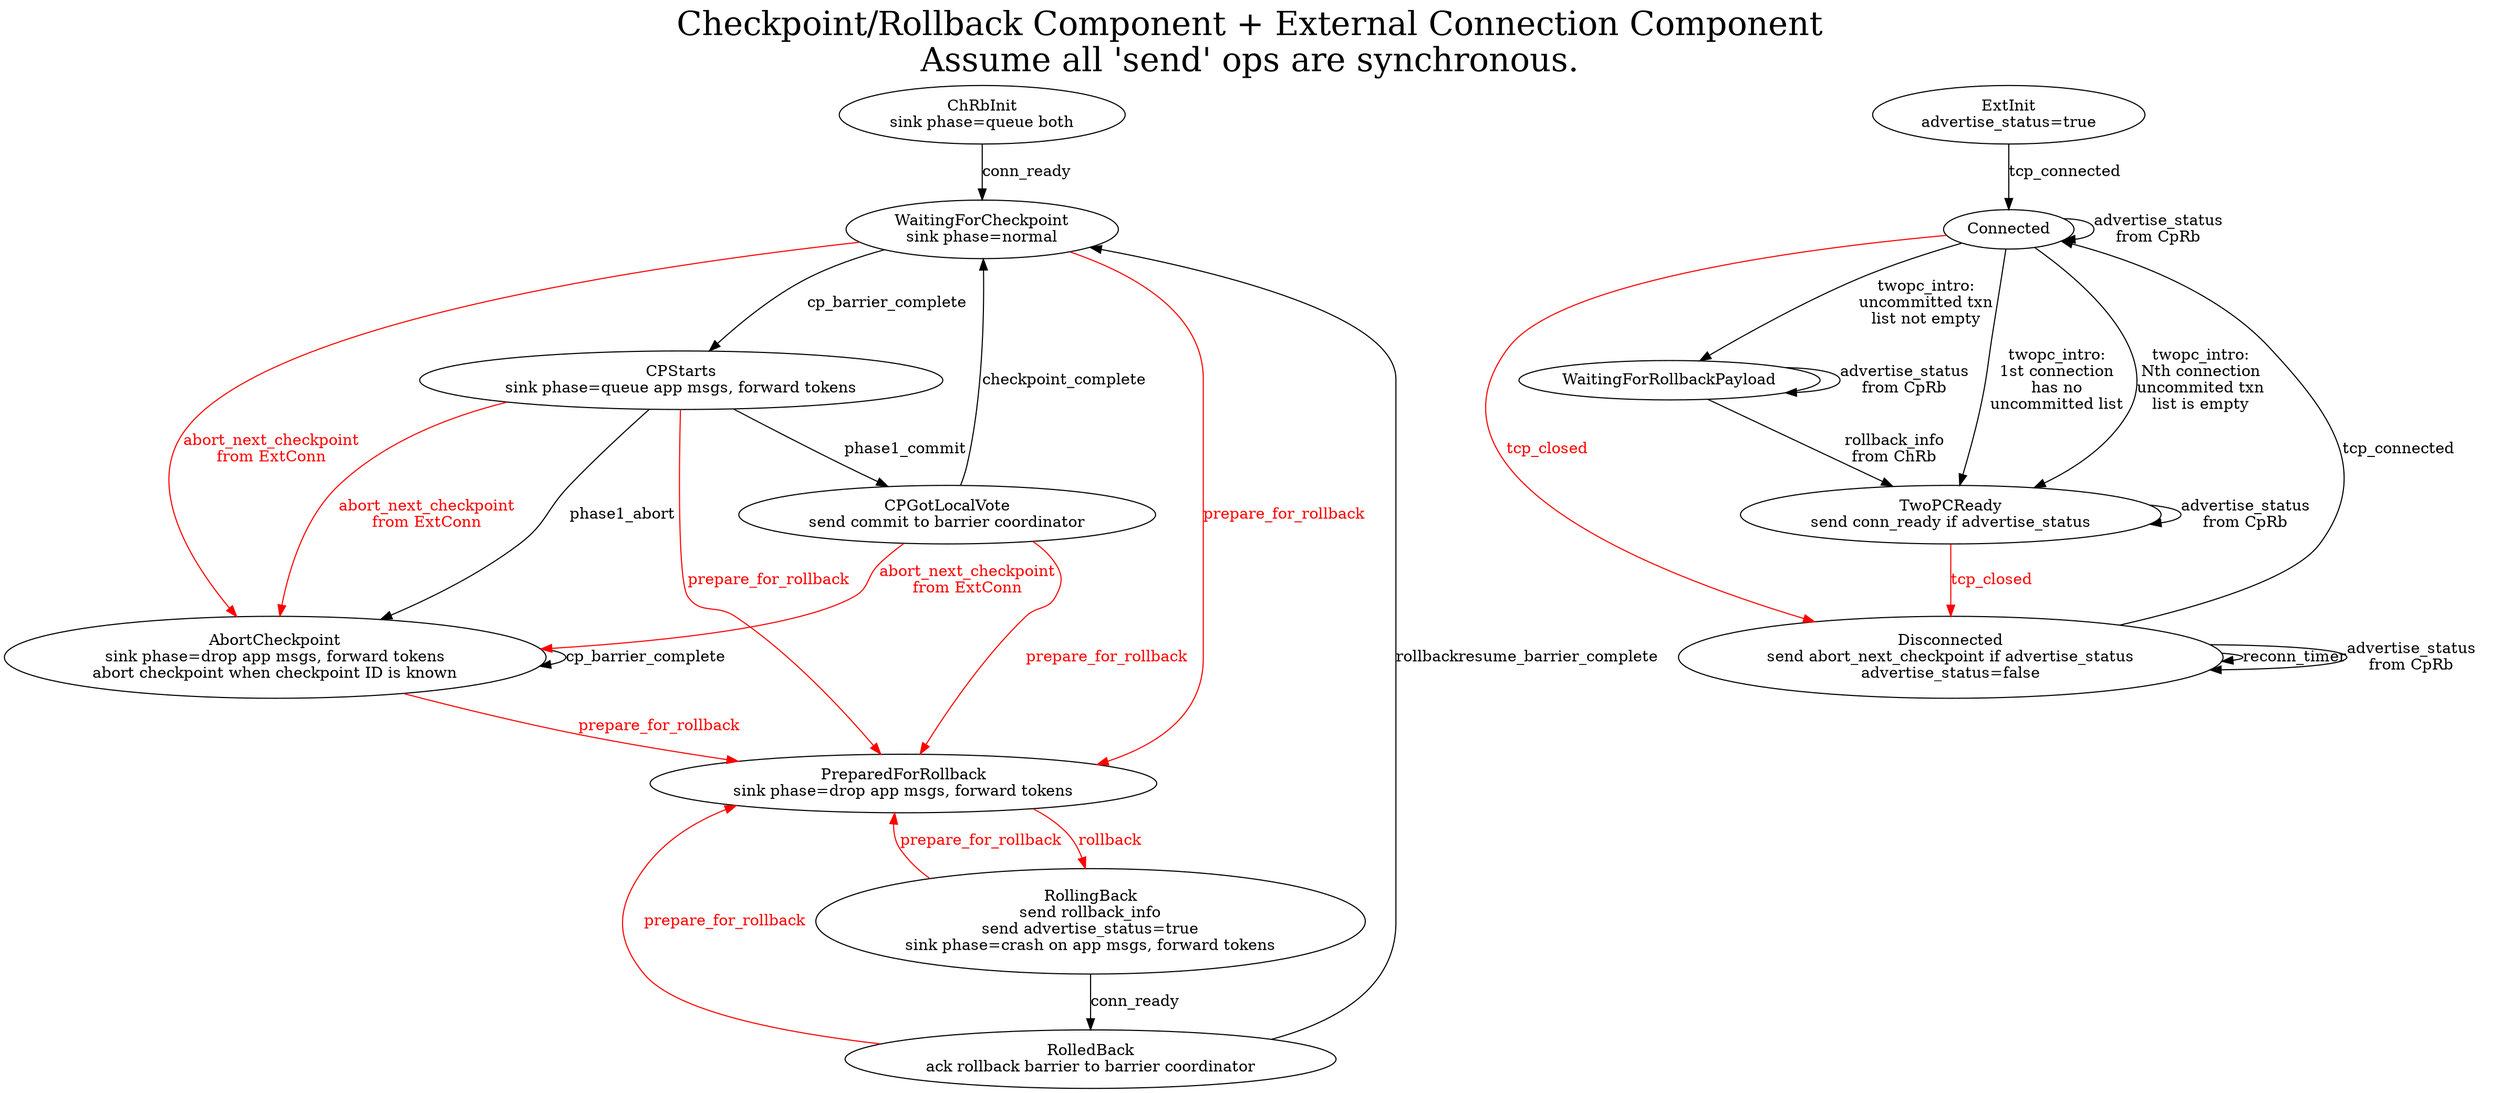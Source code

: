 digraph mashup {
    graph [label="Checkpoint/Rollback Component + External Connection Component\nAssume all 'send' ops are synchronous.",labelloc=t,fontsize=30];

    ## BEGIN LEFT
    subgraph checkpoint_rollback_component {
	graph [label="SUB Checkpoint/Rollback Component",labelloc=t,fontsize=20];

	// Subgraphs
	subgraph init {
            ChRbInit [label="ChRbInit\nsink phase=queue both"];
	}
	subgraph cp {
            WaitingForCheckpoint [label="WaitingForCheckpoint\nsink phase=normal"];
            AbortCheckpoint [label="AbortCheckpoint\nsink phase=drop app msgs, forward tokens\nabort checkpoint when checkpoint ID is known"];
	}
	subgraph sacp {
            CPStarts [label="CPStarts\nsink phase=queue app msgs, forward tokens"];
            CPGotLocalVote [label="CPGotLocalVote\nsend commit to barrier coordinator"];
            // CPGotGlobalVote; // Can we remove this node?

                                    CPStarts -> CPGotLocalVote [label="phase1_commit"];
            CPStarts -> AbortCheckpoint [label="phase1_abort"];
            CPGotLocalVote -> WaitingForCheckpoint [label="checkpoint_complete"];
	}
	subgraph rollback {
            PreparedForRollback [label="PreparedForRollback\nsink phase=drop app msgs, forward tokens"];
            RollingBack [label="RollingBack\nsend rollback_info\nsend advertise_status=true\nsink phase=crash on app msgs, forward tokens"];
            RolledBack [label="RolledBack\nack rollback barrier to barrier coordinator"];

            PreparedForRollback -> RollingBack [label="rollback",fontcolor=red,color=red];
	}

	// Other Edges
	ChRbInit -> WaitingForCheckpoint [label="conn_ready"];

	WaitingForCheckpoint -> CPStarts [label="cp_barrier_complete"];
	AbortCheckpoint -> AbortCheckpoint [label="cp_barrier_complete"];

	WaitingForCheckpoint -> PreparedForRollback [label="prepare_for_rollback",fontcolor=red,color=red];
	AbortCheckpoint -> PreparedForRollback [label="prepare_for_rollback",fontcolor=red,color=red];
	CPStarts -> PreparedForRollback [label="prepare_for_rollback",fontcolor=red,color=red];
	CPGotLocalVote -> PreparedForRollback [label="prepare_for_rollback",fontcolor=red,color=red];

	WaitingForCheckpoint -> AbortCheckpoint [label="abort_next_checkpoint\nfrom ExtConn",fontcolor=red,color=red];
	CPStarts -> AbortCheckpoint [label="abort_next_checkpoint\nfrom ExtConn",fontcolor=red,color=red];
	CPGotLocalVote -> AbortCheckpoint [label="abort_next_checkpoint\nfrom ExtConn",fontcolor=red,color=red];

	RollingBack -> RolledBack [label="conn_ready"];
	RollingBack -> PreparedForRollback [label="prepare_for_rollback",fontcolor=red,color=red];

	RolledBack -> WaitingForCheckpoint [label="rollbackresume_barrier_complete"];
	RolledBack -> PreparedForRollback [label="prepare_for_rollback",fontcolor=red,color=red];
    }
    ## END LEFT

    ## BEGIN RIGHT
    subgraph external_connection_component {
        graph [label="External Connection Component",labelloc=t,fontsize=30];

        ExtInit [label="ExtInit\nadvertise_status=true"];
        ## ExtInit -> ExtInit [label="reconn_timer"];
        ExtInit -> Connected [label="tcp_connected"];
        Connected -> Disconnected [label="tcp_closed",fontcolor=red,color=red];
        Connected -> Connected [label="advertise_status\nfrom CpRb"];
        Disconnected [label="Disconnected\nsend abort_next_checkpoint if advertise_status\nadvertise_status=false"];
        Disconnected -> Connected [label="tcp_connected"];
        Disconnected -> Disconnected [label="reconn_timer"];
        Disconnected -> Disconnected [label="advertise_status\nfrom CpRb"];
        Connected -> WaitingForRollbackPayload [label="twopc_intro:\nuncommitted txn\nlist not empty"];
        Connected -> TwoPCReady [label="twopc_intro:\n1st connection\nhas no\nuncommitted list"];
        Connected -> TwoPCReady [label="twopc_intro:\nNth connection\nuncommited txn\nlist is empty"];
        WaitingForRollbackPayload -> TwoPCReady [label="rollback_info\nfrom ChRb"];
        WaitingForRollbackPayload -> WaitingForRollbackPayload [label="advertise_status\nfrom CpRb"];

        TwoPCReady [label="TwoPCReady\nsend conn_ready if advertise_status"]
        TwoPCReady -> Disconnected [label="tcp_closed",fontcolor=red,color=red];
        TwoPCReady -> TwoPCReady [label="advertise_status\nfrom CpRb"]
    }
    # END RIGHT

    {rank=same; ChRbInit; ExtInit; };
    ## {rank=same; Disconnected; RollingBack; ; };
}
